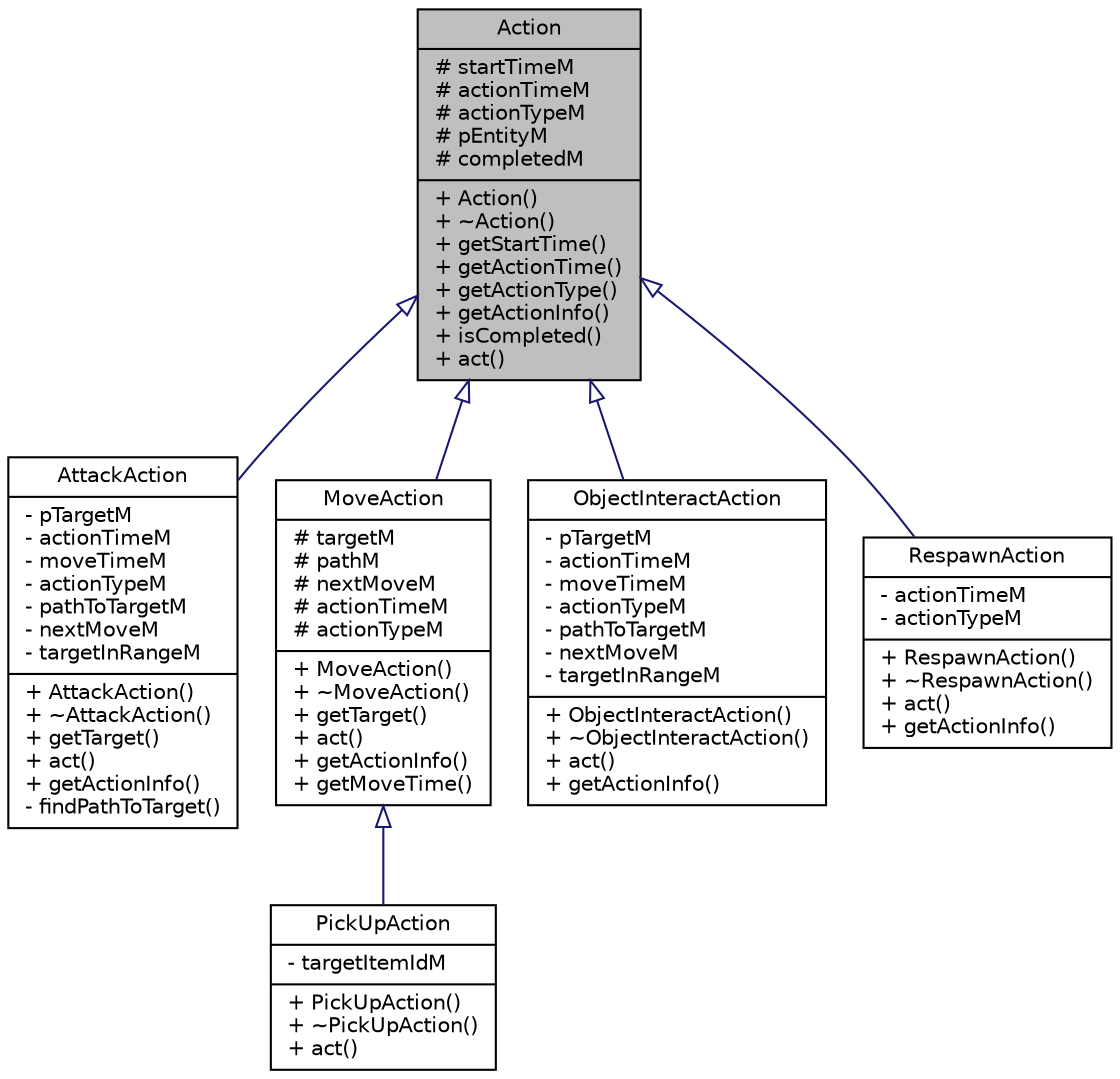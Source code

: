 digraph "Action"
{
 // LATEX_PDF_SIZE
  edge [fontname="Helvetica",fontsize="10",labelfontname="Helvetica",labelfontsize="10"];
  node [fontname="Helvetica",fontsize="10",shape=record];
  Node1 [label="{Action\n|# startTimeM\l# actionTimeM\l# actionTypeM\l# pEntityM\l# completedM\l|+ Action()\l+ ~Action()\l+ getStartTime()\l+ getActionTime()\l+ getActionType()\l+ getActionInfo()\l+ isCompleted()\l+ act()\l}",height=0.2,width=0.4,color="black", fillcolor="grey75", style="filled", fontcolor="black",tooltip="Represents an action that an entity can perform."];
  Node1 -> Node2 [dir="back",color="midnightblue",fontsize="10",style="solid",arrowtail="onormal",fontname="Helvetica"];
  Node2 [label="{AttackAction\n|- pTargetM\l- actionTimeM\l- moveTimeM\l- actionTypeM\l- pathToTargetM\l- nextMoveM\l- targetInRangeM\l|+ AttackAction()\l+ ~AttackAction()\l+ getTarget()\l+ act()\l+ getActionInfo()\l- findPathToTarget()\l}",height=0.2,width=0.4,color="black", fillcolor="white", style="filled",URL="$classAttackAction.html",tooltip="Action used for attacks."];
  Node1 -> Node3 [dir="back",color="midnightblue",fontsize="10",style="solid",arrowtail="onormal",fontname="Helvetica"];
  Node3 [label="{MoveAction\n|# targetM\l# pathM\l# nextMoveM\l# actionTimeM\l# actionTypeM\l|+ MoveAction()\l+ ~MoveAction()\l+ getTarget()\l+ act()\l+ getActionInfo()\l+ getMoveTime()\l}",height=0.2,width=0.4,color="black", fillcolor="white", style="filled",URL="$classMoveAction.html",tooltip="Action used for moving."];
  Node3 -> Node4 [dir="back",color="midnightblue",fontsize="10",style="solid",arrowtail="onormal",fontname="Helvetica"];
  Node4 [label="{PickUpAction\n|- targetItemIdM\l|+ PickUpAction()\l+ ~PickUpAction()\l+ act()\l}",height=0.2,width=0.4,color="black", fillcolor="white", style="filled",URL="$classPickUpAction.html",tooltip="Special case of MoveAction where, at the end, the actor picks up an item."];
  Node1 -> Node5 [dir="back",color="midnightblue",fontsize="10",style="solid",arrowtail="onormal",fontname="Helvetica"];
  Node5 [label="{ObjectInteractAction\n|- pTargetM\l- actionTimeM\l- moveTimeM\l- actionTypeM\l- pathToTargetM\l- nextMoveM\l- targetInRangeM\l|+ ObjectInteractAction()\l+ ~ObjectInteractAction()\l+ act()\l+ getActionInfo()\l}",height=0.2,width=0.4,color="black", fillcolor="white", style="filled",URL="$classObjectInteractAction.html",tooltip="Actions used for interacting with objects."];
  Node1 -> Node6 [dir="back",color="midnightblue",fontsize="10",style="solid",arrowtail="onormal",fontname="Helvetica"];
  Node6 [label="{RespawnAction\n|- actionTimeM\l- actionTypeM\l|+ RespawnAction()\l+ ~RespawnAction()\l+ act()\l+ getActionInfo()\l}",height=0.2,width=0.4,color="black", fillcolor="white", style="filled",URL="$classRespawnAction.html",tooltip="Action used for respawning entities."];
}
